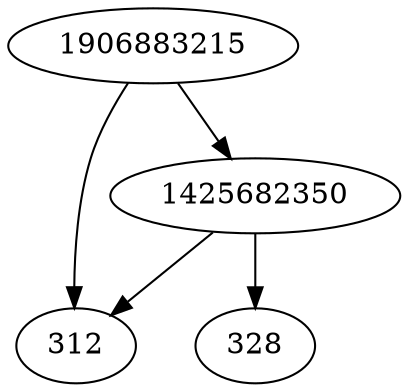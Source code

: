strict digraph  {
328;
312;
1425682350;
1906883215;
1425682350 -> 328;
1425682350 -> 312;
1906883215 -> 1425682350;
1906883215 -> 312;
}
